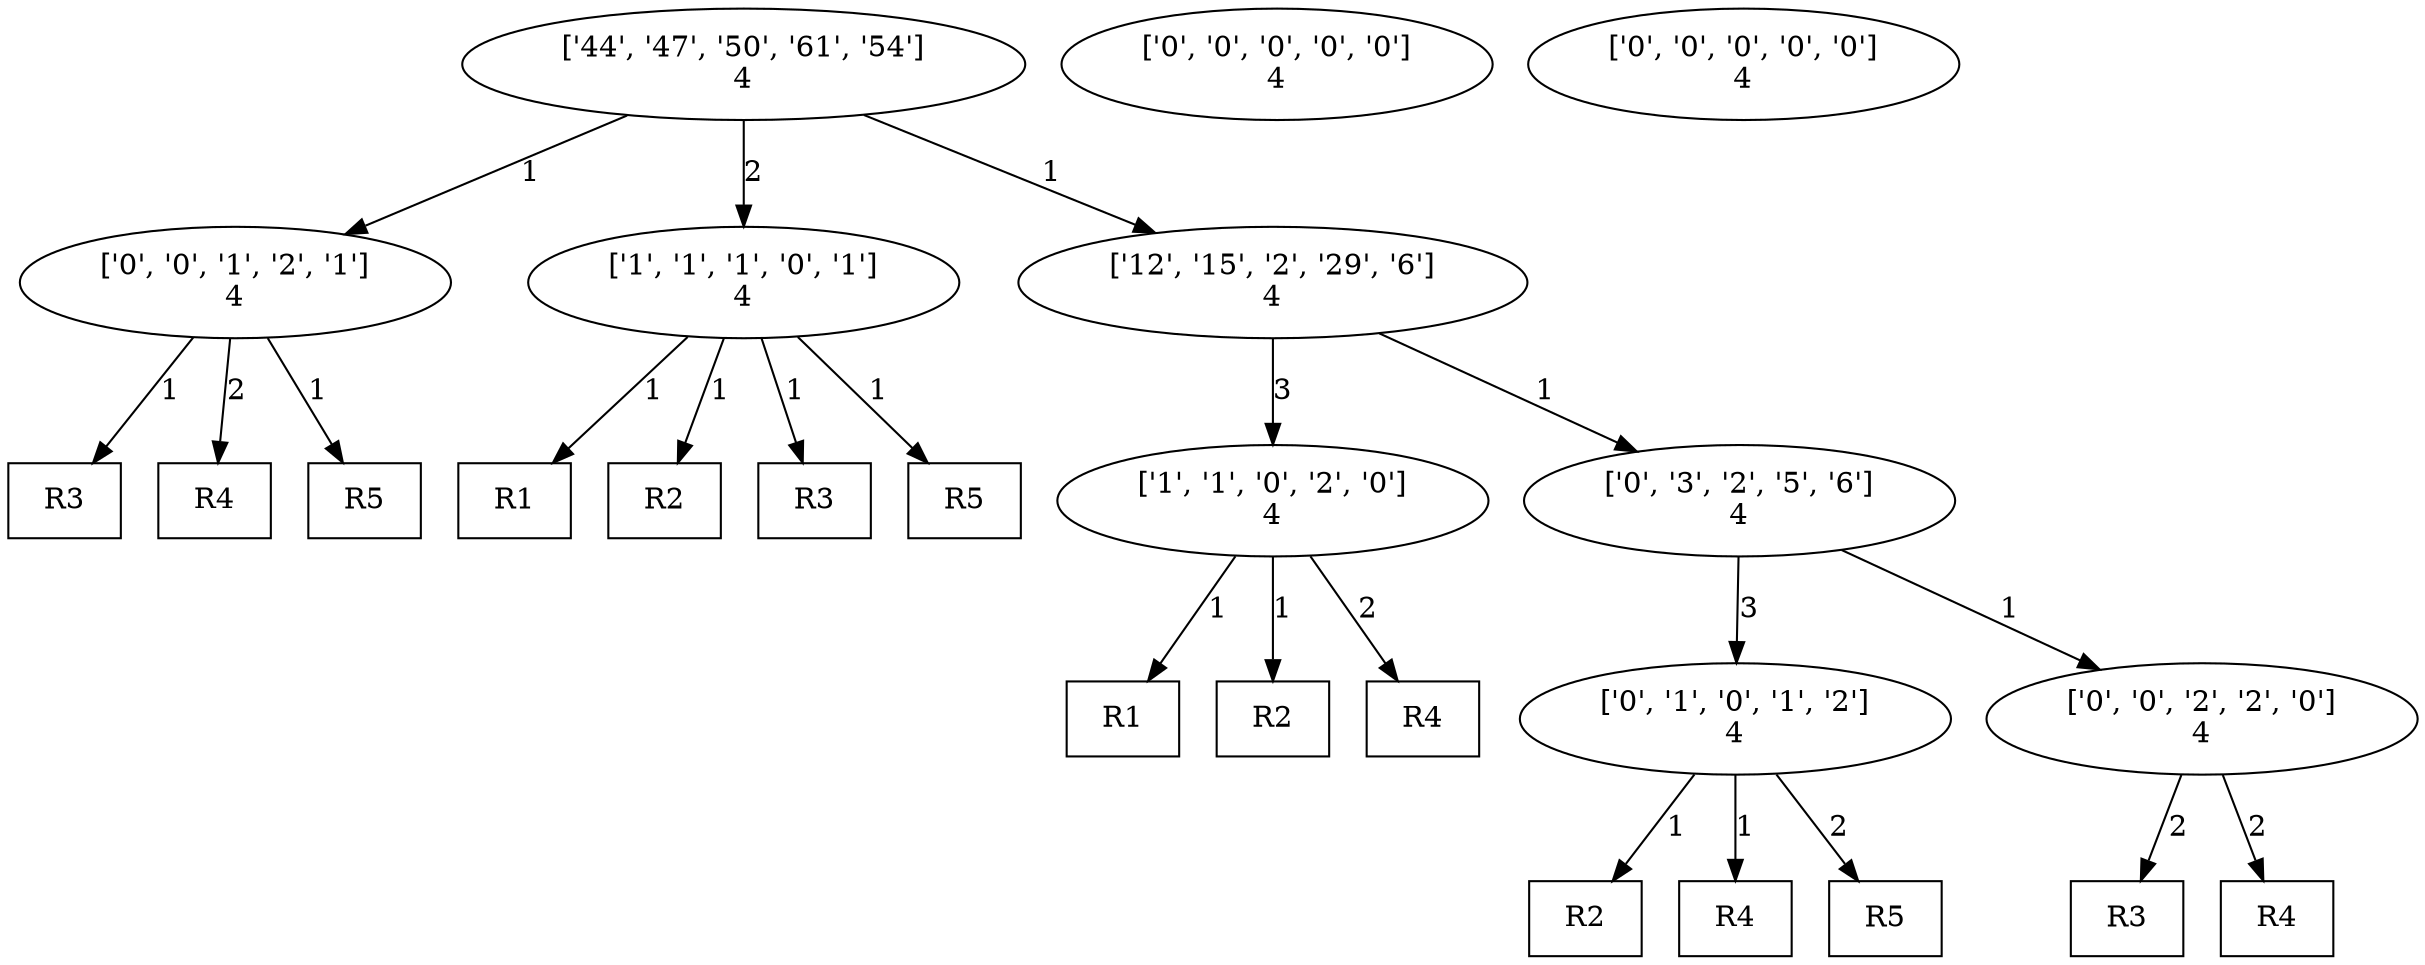 digraph "DD" { 
graph [ ordering = "out"];
1 [label = "['44', '47', '50', '61', '54']\n4"];
2 [label = "['0', '0', '0', '0', '0']\n4"];
3 [label = "['0', '0', '1', '2', '1']\n4"];
5000 [shape="box",label = "R3"];
3 -> 5000[label =1];5001 [shape="box",label = "R4"];
3 -> 5001[label =2];5002 [shape="box",label = "R5"];
3 -> 5002[label =1];4 [label = "['1', '1', '1', '0', '1']\n4"];
5003 [shape="box",label = "R1"];
4 -> 5003[label =1];5004 [shape="box",label = "R2"];
4 -> 5004[label =1];5005 [shape="box",label = "R3"];
4 -> 5005[label =1];5006 [shape="box",label = "R5"];
4 -> 5006[label =1];5 [label = "['12', '15', '2', '29', '6']\n4"];
6 [label = "['1', '1', '0', '2', '0']\n4"];
5007 [shape="box",label = "R1"];
6 -> 5007[label =1];5008 [shape="box",label = "R2"];
6 -> 5008[label =1];5009 [shape="box",label = "R4"];
6 -> 5009[label =2];7 [label = "['0', '0', '0', '0', '0']\n4"];
8 [label = "['0', '3', '2', '5', '6']\n4"];
9 [label = "['0', '1', '0', '1', '2']\n4"];
5010 [shape="box",label = "R2"];
9 -> 5010[label =1];5011 [shape="box",label = "R4"];
9 -> 5011[label =1];5012 [shape="box",label = "R5"];
9 -> 5012[label =2];10 [label = "['0', '0', '2', '2', '0']\n4"];
5013 [shape="box",label = "R3"];
10 -> 5013[label =2];5014 [shape="box",label = "R4"];
10 -> 5014[label =2];1 -> 3[label = 1];
1 -> 4[label = 2];
1 -> 5[label = 1];
5 -> 6[label = 3];
5 -> 8[label = 1];
8 -> 9[label = 3];
8 -> 10[label = 1];
}
